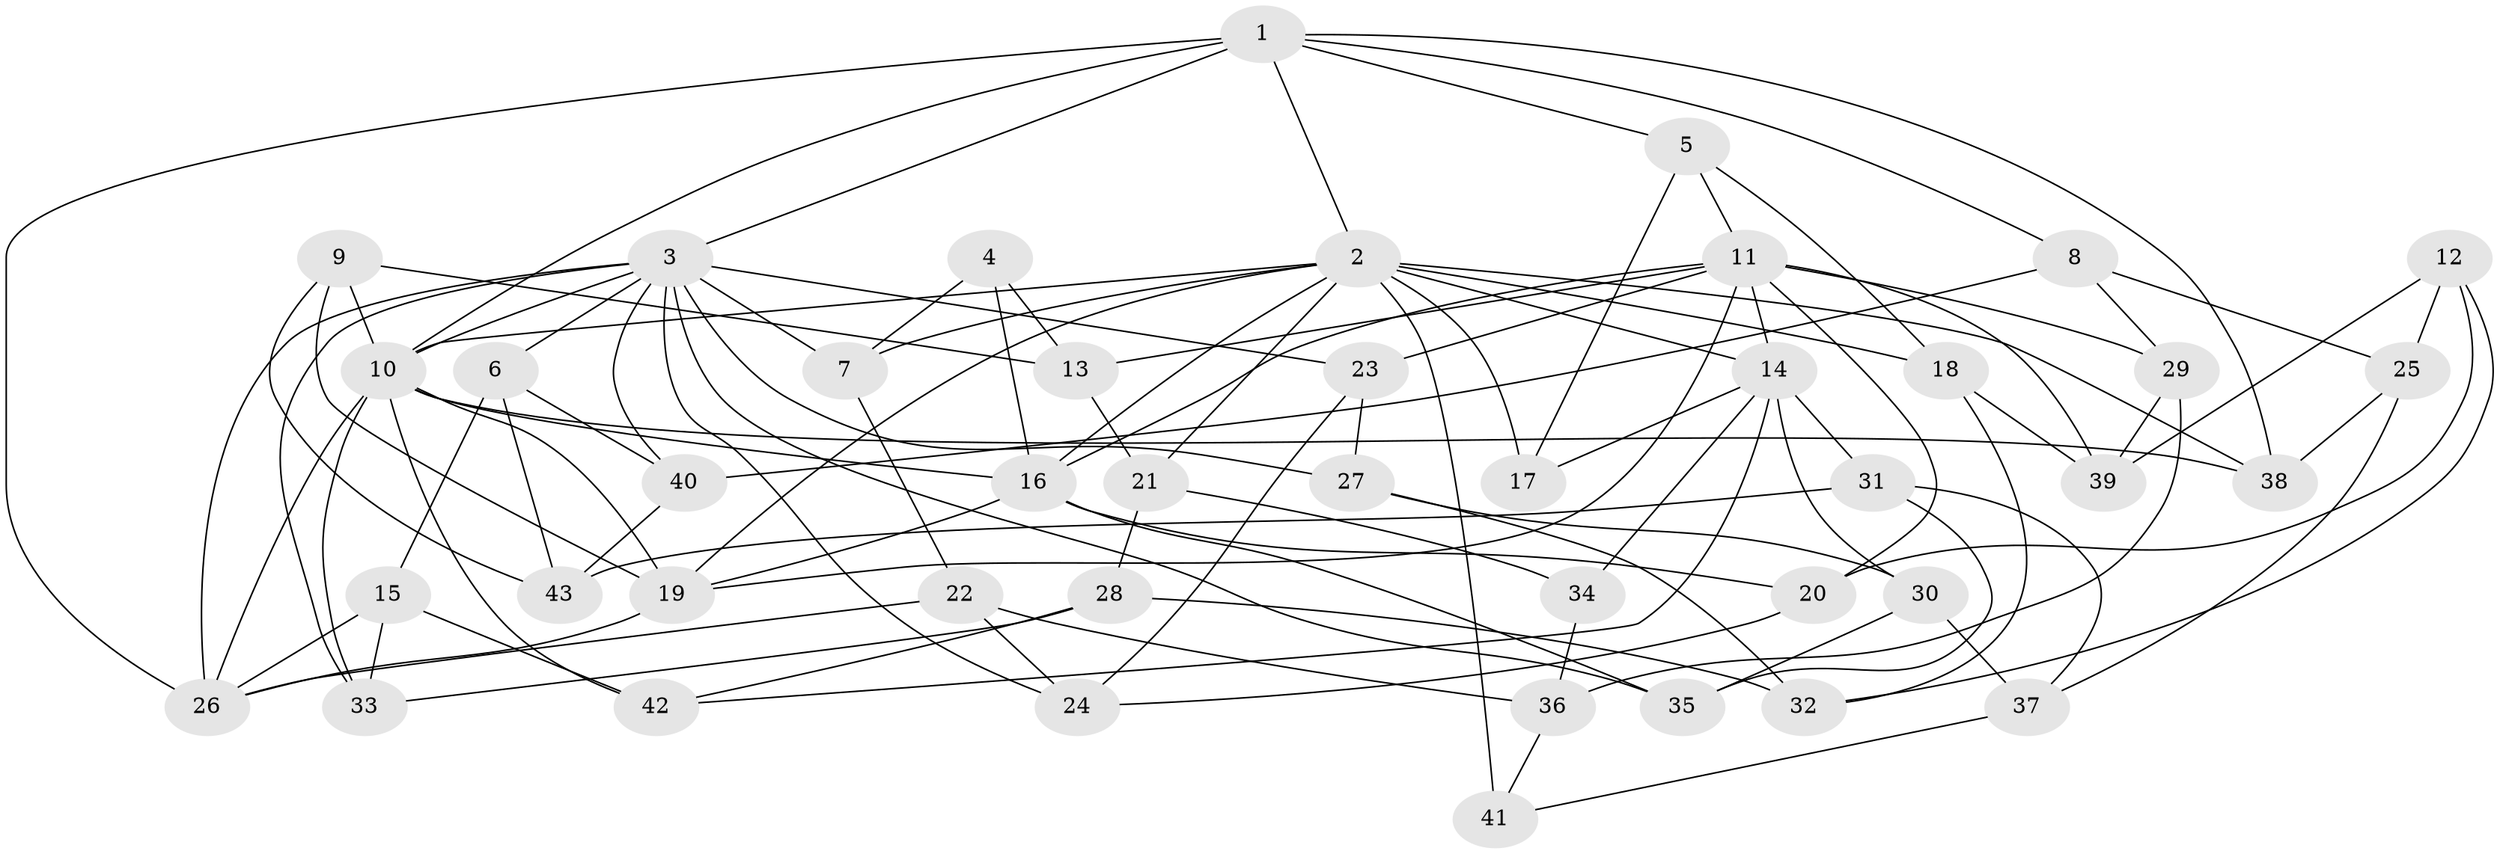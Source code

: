 // original degree distribution, {4: 1.0}
// Generated by graph-tools (version 1.1) at 2025/53/03/04/25 22:53:36]
// undirected, 43 vertices, 103 edges
graph export_dot {
  node [color=gray90,style=filled];
  1;
  2;
  3;
  4;
  5;
  6;
  7;
  8;
  9;
  10;
  11;
  12;
  13;
  14;
  15;
  16;
  17;
  18;
  19;
  20;
  21;
  22;
  23;
  24;
  25;
  26;
  27;
  28;
  29;
  30;
  31;
  32;
  33;
  34;
  35;
  36;
  37;
  38;
  39;
  40;
  41;
  42;
  43;
  1 -- 2 [weight=1.0];
  1 -- 3 [weight=2.0];
  1 -- 5 [weight=1.0];
  1 -- 8 [weight=1.0];
  1 -- 10 [weight=1.0];
  1 -- 26 [weight=1.0];
  1 -- 38 [weight=1.0];
  2 -- 7 [weight=1.0];
  2 -- 10 [weight=1.0];
  2 -- 14 [weight=1.0];
  2 -- 16 [weight=1.0];
  2 -- 17 [weight=1.0];
  2 -- 18 [weight=1.0];
  2 -- 19 [weight=1.0];
  2 -- 21 [weight=1.0];
  2 -- 38 [weight=1.0];
  2 -- 41 [weight=2.0];
  3 -- 6 [weight=1.0];
  3 -- 7 [weight=1.0];
  3 -- 10 [weight=1.0];
  3 -- 23 [weight=1.0];
  3 -- 24 [weight=1.0];
  3 -- 26 [weight=1.0];
  3 -- 27 [weight=1.0];
  3 -- 33 [weight=1.0];
  3 -- 35 [weight=1.0];
  3 -- 40 [weight=1.0];
  4 -- 7 [weight=1.0];
  4 -- 13 [weight=1.0];
  4 -- 16 [weight=2.0];
  5 -- 11 [weight=1.0];
  5 -- 17 [weight=1.0];
  5 -- 18 [weight=1.0];
  6 -- 15 [weight=1.0];
  6 -- 40 [weight=1.0];
  6 -- 43 [weight=1.0];
  7 -- 22 [weight=1.0];
  8 -- 25 [weight=1.0];
  8 -- 29 [weight=1.0];
  8 -- 40 [weight=1.0];
  9 -- 10 [weight=1.0];
  9 -- 13 [weight=1.0];
  9 -- 19 [weight=1.0];
  9 -- 43 [weight=1.0];
  10 -- 16 [weight=1.0];
  10 -- 19 [weight=2.0];
  10 -- 26 [weight=2.0];
  10 -- 33 [weight=1.0];
  10 -- 38 [weight=1.0];
  10 -- 42 [weight=1.0];
  11 -- 13 [weight=1.0];
  11 -- 14 [weight=2.0];
  11 -- 16 [weight=1.0];
  11 -- 19 [weight=1.0];
  11 -- 20 [weight=1.0];
  11 -- 23 [weight=1.0];
  11 -- 29 [weight=1.0];
  11 -- 39 [weight=1.0];
  12 -- 20 [weight=1.0];
  12 -- 25 [weight=1.0];
  12 -- 32 [weight=1.0];
  12 -- 39 [weight=1.0];
  13 -- 21 [weight=1.0];
  14 -- 17 [weight=2.0];
  14 -- 30 [weight=1.0];
  14 -- 31 [weight=1.0];
  14 -- 34 [weight=2.0];
  14 -- 42 [weight=1.0];
  15 -- 26 [weight=1.0];
  15 -- 33 [weight=1.0];
  15 -- 42 [weight=1.0];
  16 -- 19 [weight=1.0];
  16 -- 20 [weight=1.0];
  16 -- 35 [weight=1.0];
  18 -- 32 [weight=1.0];
  18 -- 39 [weight=1.0];
  19 -- 26 [weight=2.0];
  20 -- 24 [weight=1.0];
  21 -- 28 [weight=1.0];
  21 -- 34 [weight=1.0];
  22 -- 24 [weight=1.0];
  22 -- 26 [weight=1.0];
  22 -- 36 [weight=1.0];
  23 -- 24 [weight=1.0];
  23 -- 27 [weight=1.0];
  25 -- 37 [weight=1.0];
  25 -- 38 [weight=1.0];
  27 -- 30 [weight=1.0];
  27 -- 32 [weight=1.0];
  28 -- 32 [weight=1.0];
  28 -- 33 [weight=1.0];
  28 -- 42 [weight=1.0];
  29 -- 36 [weight=1.0];
  29 -- 39 [weight=1.0];
  30 -- 35 [weight=1.0];
  30 -- 37 [weight=1.0];
  31 -- 35 [weight=1.0];
  31 -- 37 [weight=1.0];
  31 -- 43 [weight=1.0];
  34 -- 36 [weight=1.0];
  36 -- 41 [weight=1.0];
  37 -- 41 [weight=1.0];
  40 -- 43 [weight=1.0];
}
